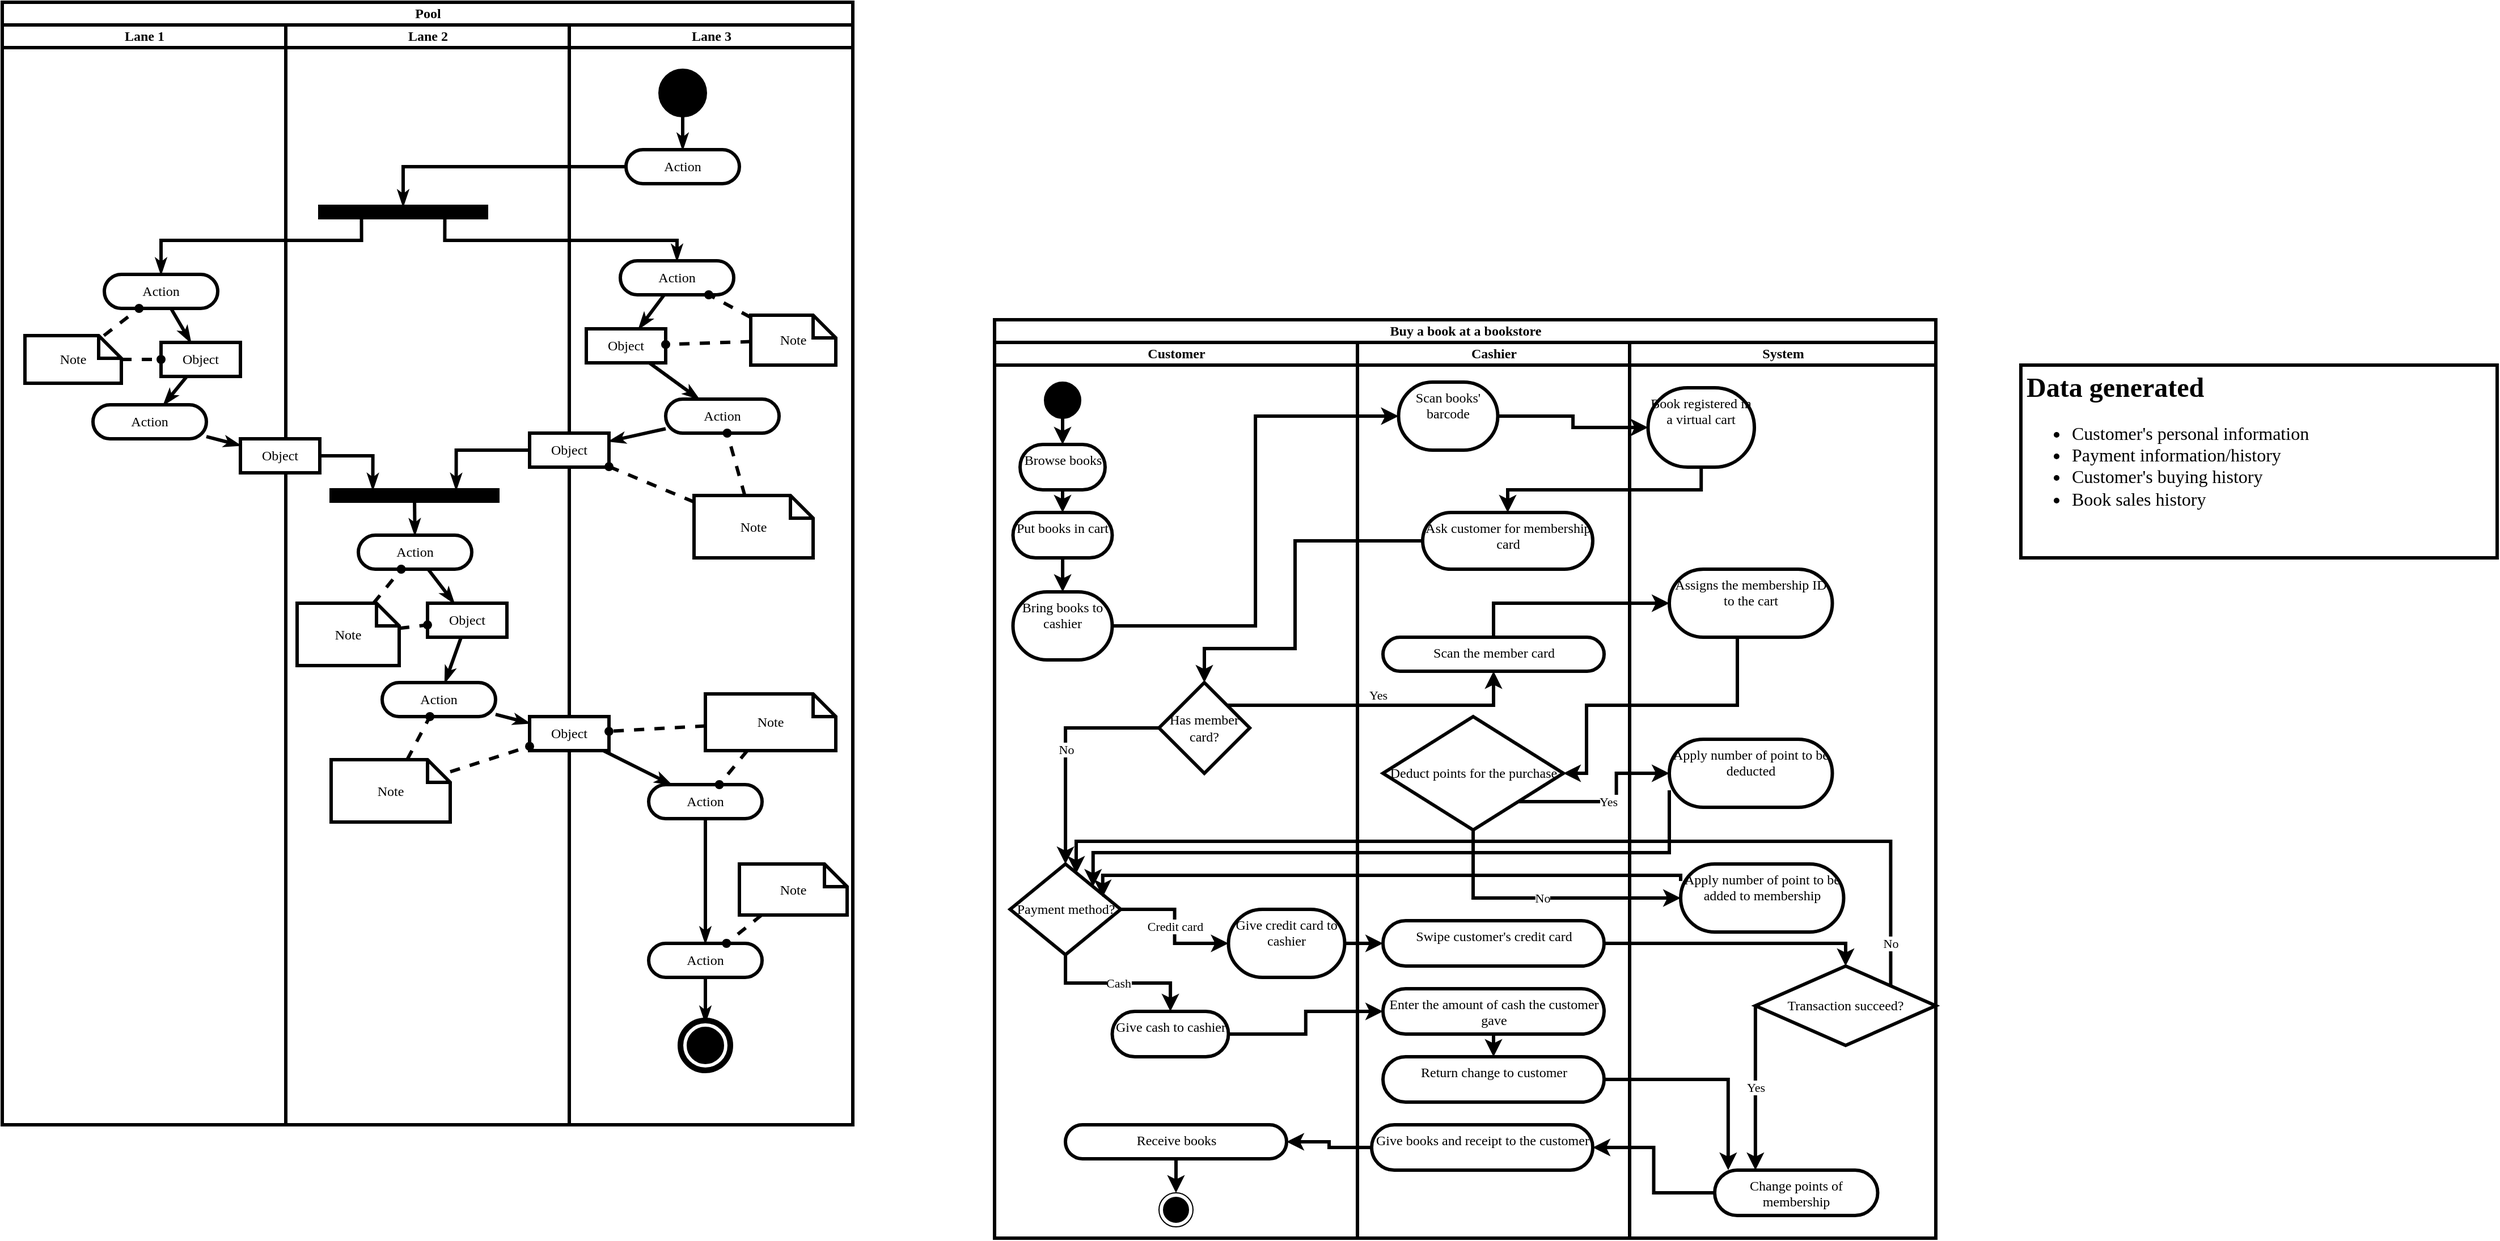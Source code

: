<mxfile version="21.0.8" type="github">
  <diagram name="Page-1" id="0783ab3e-0a74-02c8-0abd-f7b4e66b4bec">
    <mxGraphModel dx="1135" dy="860" grid="1" gridSize="10" guides="1" tooltips="1" connect="1" arrows="1" fold="1" page="1" pageScale="1" pageWidth="850" pageHeight="1100" background="none" math="0" shadow="0">
      <root>
        <mxCell id="0" />
        <mxCell id="1" parent="0" />
        <mxCell id="1c1d494c118603dd-1" value="Pool" style="swimlane;html=1;childLayout=stackLayout;startSize=20;rounded=0;shadow=0;comic=0;labelBackgroundColor=none;strokeWidth=3;fontFamily=Lexend Exa;fontSize=12;align=center;fontSource=https%3A%2F%2Ffonts.googleapis.com%2Fcss%3Ffamily%3DLexend%2BExa;" parent="1" vertex="1">
          <mxGeometry x="40" y="20" width="750" height="990" as="geometry" />
        </mxCell>
        <mxCell id="1c1d494c118603dd-2" value="Lane 1" style="swimlane;html=1;startSize=20;fontFamily=Lexend Exa;fontSource=https%3A%2F%2Ffonts.googleapis.com%2Fcss%3Ffamily%3DLexend%2BExa;strokeWidth=3;" parent="1c1d494c118603dd-1" vertex="1">
          <mxGeometry y="20" width="250" height="970" as="geometry" />
        </mxCell>
        <mxCell id="1c1d494c118603dd-34" style="edgeStyle=none;rounded=0;html=1;labelBackgroundColor=none;startArrow=none;startFill=0;startSize=5;endArrow=classicThin;endFill=1;endSize=5;jettySize=auto;orthogonalLoop=1;strokeWidth=3;fontFamily=Lexend Exa;fontSize=12;fontSource=https%3A%2F%2Ffonts.googleapis.com%2Fcss%3Ffamily%3DLexend%2BExa;" parent="1c1d494c118603dd-2" source="1c1d494c118603dd-6" target="1c1d494c118603dd-10" edge="1">
          <mxGeometry relative="1" as="geometry" />
        </mxCell>
        <mxCell id="1c1d494c118603dd-6" value="Action" style="rounded=1;whiteSpace=wrap;html=1;shadow=0;comic=0;labelBackgroundColor=none;strokeWidth=3;fontFamily=Lexend Exa;fontSize=12;align=center;arcSize=50;fontSource=https%3A%2F%2Ffonts.googleapis.com%2Fcss%3Ffamily%3DLexend%2BExa;" parent="1c1d494c118603dd-2" vertex="1">
          <mxGeometry x="90" y="220" width="100" height="30" as="geometry" />
        </mxCell>
        <mxCell id="1c1d494c118603dd-7" value="Action" style="rounded=1;whiteSpace=wrap;html=1;shadow=0;comic=0;labelBackgroundColor=none;strokeWidth=3;fontFamily=Lexend Exa;fontSize=12;align=center;arcSize=50;fontSource=https%3A%2F%2Ffonts.googleapis.com%2Fcss%3Ffamily%3DLexend%2BExa;" parent="1c1d494c118603dd-2" vertex="1">
          <mxGeometry x="80" y="335" width="100" height="30" as="geometry" />
        </mxCell>
        <mxCell id="1c1d494c118603dd-35" style="edgeStyle=none;rounded=0;html=1;labelBackgroundColor=none;startArrow=none;startFill=0;startSize=5;endArrow=classicThin;endFill=1;endSize=5;jettySize=auto;orthogonalLoop=1;strokeWidth=3;fontFamily=Lexend Exa;fontSize=12;fontSource=https%3A%2F%2Ffonts.googleapis.com%2Fcss%3Ffamily%3DLexend%2BExa;" parent="1c1d494c118603dd-2" source="1c1d494c118603dd-10" target="1c1d494c118603dd-7" edge="1">
          <mxGeometry relative="1" as="geometry" />
        </mxCell>
        <mxCell id="1c1d494c118603dd-10" value="Object" style="rounded=0;whiteSpace=wrap;html=1;shadow=0;comic=0;labelBackgroundColor=none;strokeWidth=3;fontFamily=Lexend Exa;fontSize=12;align=center;arcSize=50;fontSource=https%3A%2F%2Ffonts.googleapis.com%2Fcss%3Ffamily%3DLexend%2BExa;" parent="1c1d494c118603dd-2" vertex="1">
          <mxGeometry x="140" y="280" width="70" height="30" as="geometry" />
        </mxCell>
        <mxCell id="1c1d494c118603dd-46" style="edgeStyle=none;rounded=0;html=1;labelBackgroundColor=none;startArrow=none;startFill=0;startSize=5;endArrow=oval;endFill=0;endSize=5;jettySize=auto;orthogonalLoop=1;strokeWidth=3;fontFamily=Lexend Exa;fontSize=12;dashed=1;fontSource=https%3A%2F%2Ffonts.googleapis.com%2Fcss%3Ffamily%3DLexend%2BExa;" parent="1c1d494c118603dd-2" source="1c1d494c118603dd-21" target="1c1d494c118603dd-6" edge="1">
          <mxGeometry relative="1" as="geometry" />
        </mxCell>
        <mxCell id="1c1d494c118603dd-47" style="edgeStyle=none;rounded=0;html=1;dashed=1;labelBackgroundColor=none;startArrow=none;startFill=0;startSize=5;endArrow=oval;endFill=0;endSize=5;jettySize=auto;orthogonalLoop=1;strokeWidth=3;fontFamily=Lexend Exa;fontSize=12;fontSource=https%3A%2F%2Ffonts.googleapis.com%2Fcss%3Ffamily%3DLexend%2BExa;" parent="1c1d494c118603dd-2" source="1c1d494c118603dd-21" target="1c1d494c118603dd-10" edge="1">
          <mxGeometry relative="1" as="geometry" />
        </mxCell>
        <mxCell id="1c1d494c118603dd-21" value="Note" style="shape=note;whiteSpace=wrap;html=1;rounded=0;shadow=0;comic=0;labelBackgroundColor=none;strokeWidth=3;fontFamily=Lexend Exa;fontSize=12;align=center;size=20;fontSource=https%3A%2F%2Ffonts.googleapis.com%2Fcss%3Ffamily%3DLexend%2BExa;" parent="1c1d494c118603dd-2" vertex="1">
          <mxGeometry x="20" y="274" width="85" height="42" as="geometry" />
        </mxCell>
        <mxCell id="1c1d494c118603dd-3" value="Lane 2" style="swimlane;html=1;startSize=20;fontFamily=Lexend Exa;fontSource=https%3A%2F%2Ffonts.googleapis.com%2Fcss%3Ffamily%3DLexend%2BExa;strokeWidth=3;" parent="1c1d494c118603dd-1" vertex="1">
          <mxGeometry x="250" y="20" width="250" height="970" as="geometry" />
        </mxCell>
        <mxCell id="60571a20871a0731-3" value="" style="whiteSpace=wrap;html=1;rounded=0;shadow=0;comic=0;labelBackgroundColor=none;strokeWidth=3;fillColor=#000000;fontFamily=Lexend Exa;fontSize=12;align=center;rotation=0;fontSource=https%3A%2F%2Ffonts.googleapis.com%2Fcss%3Ffamily%3DLexend%2BExa;" parent="1c1d494c118603dd-3" vertex="1">
          <mxGeometry x="30" y="160" width="147" height="10" as="geometry" />
        </mxCell>
        <mxCell id="1c1d494c118603dd-40" style="edgeStyle=none;rounded=0;html=1;labelBackgroundColor=none;startArrow=none;startFill=0;startSize=5;endArrow=classicThin;endFill=1;endSize=5;jettySize=auto;orthogonalLoop=1;strokeWidth=3;fontFamily=Lexend Exa;fontSize=12;fontSource=https%3A%2F%2Ffonts.googleapis.com%2Fcss%3Ffamily%3DLexend%2BExa;" parent="1c1d494c118603dd-3" source="1c1d494c118603dd-11" target="1c1d494c118603dd-15" edge="1">
          <mxGeometry relative="1" as="geometry" />
        </mxCell>
        <mxCell id="1c1d494c118603dd-11" value="Action" style="rounded=1;whiteSpace=wrap;html=1;shadow=0;comic=0;labelBackgroundColor=none;strokeWidth=3;fontFamily=Lexend Exa;fontSize=12;align=center;arcSize=50;fontSource=https%3A%2F%2Ffonts.googleapis.com%2Fcss%3Ffamily%3DLexend%2BExa;" parent="1c1d494c118603dd-3" vertex="1">
          <mxGeometry x="64" y="450" width="100" height="30" as="geometry" />
        </mxCell>
        <mxCell id="1c1d494c118603dd-39" style="edgeStyle=none;rounded=0;html=1;labelBackgroundColor=none;startArrow=none;startFill=0;startSize=5;endArrow=classicThin;endFill=1;endSize=5;jettySize=auto;orthogonalLoop=1;strokeWidth=3;fontFamily=Lexend Exa;fontSize=12;fontSource=https%3A%2F%2Ffonts.googleapis.com%2Fcss%3Ffamily%3DLexend%2BExa;" parent="1c1d494c118603dd-3" source="1c1d494c118603dd-12" target="1c1d494c118603dd-11" edge="1">
          <mxGeometry relative="1" as="geometry" />
        </mxCell>
        <mxCell id="1c1d494c118603dd-12" value="" style="whiteSpace=wrap;html=1;rounded=0;shadow=0;comic=0;labelBackgroundColor=none;strokeWidth=3;fillColor=#000000;fontFamily=Lexend Exa;fontSize=12;align=center;rotation=0;fontSource=https%3A%2F%2Ffonts.googleapis.com%2Fcss%3Ffamily%3DLexend%2BExa;" parent="1c1d494c118603dd-3" vertex="1">
          <mxGeometry x="40" y="410" width="147" height="10" as="geometry" />
        </mxCell>
        <mxCell id="1c1d494c118603dd-32" style="edgeStyle=orthogonalEdgeStyle;rounded=0;html=1;entryX=0.25;entryY=0;labelBackgroundColor=none;startArrow=none;startFill=0;startSize=5;endArrow=classicThin;endFill=1;endSize=5;jettySize=auto;orthogonalLoop=1;strokeWidth=3;fontFamily=Lexend Exa;fontSize=12;fontSource=https%3A%2F%2Ffonts.googleapis.com%2Fcss%3Ffamily%3DLexend%2BExa;" parent="1c1d494c118603dd-3" source="1c1d494c118603dd-14" target="1c1d494c118603dd-12" edge="1">
          <mxGeometry relative="1" as="geometry" />
        </mxCell>
        <mxCell id="1c1d494c118603dd-14" value="Object" style="rounded=0;whiteSpace=wrap;html=1;shadow=0;comic=0;labelBackgroundColor=none;strokeWidth=3;fontFamily=Lexend Exa;fontSize=12;align=center;arcSize=50;fontSource=https%3A%2F%2Ffonts.googleapis.com%2Fcss%3Ffamily%3DLexend%2BExa;" parent="1c1d494c118603dd-3" vertex="1">
          <mxGeometry x="-40" y="365" width="70" height="30" as="geometry" />
        </mxCell>
        <mxCell id="1c1d494c118603dd-41" style="edgeStyle=none;rounded=0;html=1;labelBackgroundColor=none;startArrow=none;startFill=0;startSize=5;endArrow=classicThin;endFill=1;endSize=5;jettySize=auto;orthogonalLoop=1;strokeWidth=3;fontFamily=Lexend Exa;fontSize=12;fontSource=https%3A%2F%2Ffonts.googleapis.com%2Fcss%3Ffamily%3DLexend%2BExa;" parent="1c1d494c118603dd-3" source="1c1d494c118603dd-15" target="1c1d494c118603dd-16" edge="1">
          <mxGeometry relative="1" as="geometry" />
        </mxCell>
        <mxCell id="1c1d494c118603dd-15" value="Object" style="rounded=0;whiteSpace=wrap;html=1;shadow=0;comic=0;labelBackgroundColor=none;strokeWidth=3;fontFamily=Lexend Exa;fontSize=12;align=center;arcSize=50;fontSource=https%3A%2F%2Ffonts.googleapis.com%2Fcss%3Ffamily%3DLexend%2BExa;" parent="1c1d494c118603dd-3" vertex="1">
          <mxGeometry x="125" y="510" width="70" height="30" as="geometry" />
        </mxCell>
        <mxCell id="1c1d494c118603dd-16" value="Action" style="rounded=1;whiteSpace=wrap;html=1;shadow=0;comic=0;labelBackgroundColor=none;strokeWidth=3;fontFamily=Lexend Exa;fontSize=12;align=center;arcSize=50;fontSource=https%3A%2F%2Ffonts.googleapis.com%2Fcss%3Ffamily%3DLexend%2BExa;" parent="1c1d494c118603dd-3" vertex="1">
          <mxGeometry x="85" y="580" width="100" height="30" as="geometry" />
        </mxCell>
        <mxCell id="1c1d494c118603dd-52" style="edgeStyle=none;rounded=0;html=1;dashed=1;labelBackgroundColor=none;startArrow=none;startFill=0;startSize=5;endArrow=oval;endFill=0;endSize=5;jettySize=auto;orthogonalLoop=1;strokeWidth=3;fontFamily=Lexend Exa;fontSize=12;fontSource=https%3A%2F%2Ffonts.googleapis.com%2Fcss%3Ffamily%3DLexend%2BExa;" parent="1c1d494c118603dd-3" source="1c1d494c118603dd-23" target="1c1d494c118603dd-11" edge="1">
          <mxGeometry relative="1" as="geometry" />
        </mxCell>
        <mxCell id="1c1d494c118603dd-53" style="edgeStyle=none;rounded=0;html=1;dashed=1;labelBackgroundColor=none;startArrow=none;startFill=0;startSize=5;endArrow=oval;endFill=0;endSize=5;jettySize=auto;orthogonalLoop=1;strokeWidth=3;fontFamily=Lexend Exa;fontSize=12;fontSource=https%3A%2F%2Ffonts.googleapis.com%2Fcss%3Ffamily%3DLexend%2BExa;" parent="1c1d494c118603dd-3" source="1c1d494c118603dd-23" target="1c1d494c118603dd-15" edge="1">
          <mxGeometry relative="1" as="geometry" />
        </mxCell>
        <mxCell id="1c1d494c118603dd-23" value="Note" style="shape=note;whiteSpace=wrap;html=1;rounded=0;shadow=0;comic=0;labelBackgroundColor=none;strokeWidth=3;fontFamily=Lexend Exa;fontSize=12;align=center;size=20;fontSource=https%3A%2F%2Ffonts.googleapis.com%2Fcss%3Ffamily%3DLexend%2BExa;" parent="1c1d494c118603dd-3" vertex="1">
          <mxGeometry x="10" y="510" width="90" height="55" as="geometry" />
        </mxCell>
        <mxCell id="1c1d494c118603dd-54" style="edgeStyle=none;rounded=0;html=1;dashed=1;labelBackgroundColor=none;startArrow=none;startFill=0;startSize=5;endArrow=oval;endFill=0;endSize=5;jettySize=auto;orthogonalLoop=1;strokeWidth=3;fontFamily=Lexend Exa;fontSize=12;fontSource=https%3A%2F%2Ffonts.googleapis.com%2Fcss%3Ffamily%3DLexend%2BExa;" parent="1c1d494c118603dd-3" source="1c1d494c118603dd-24" target="1c1d494c118603dd-16" edge="1">
          <mxGeometry relative="1" as="geometry" />
        </mxCell>
        <mxCell id="1c1d494c118603dd-24" value="Note" style="shape=note;whiteSpace=wrap;html=1;rounded=0;shadow=0;comic=0;labelBackgroundColor=none;strokeWidth=3;fontFamily=Lexend Exa;fontSize=12;align=center;size=20;fontSource=https%3A%2F%2Ffonts.googleapis.com%2Fcss%3Ffamily%3DLexend%2BExa;" parent="1c1d494c118603dd-3" vertex="1">
          <mxGeometry x="40" y="648" width="105" height="55" as="geometry" />
        </mxCell>
        <mxCell id="1c1d494c118603dd-4" value="Lane 3" style="swimlane;html=1;startSize=20;fontFamily=Lexend Exa;fontSource=https%3A%2F%2Ffonts.googleapis.com%2Fcss%3Ffamily%3DLexend%2BExa;strokeWidth=3;" parent="1c1d494c118603dd-1" vertex="1">
          <mxGeometry x="500" y="20" width="250" height="970" as="geometry" />
        </mxCell>
        <mxCell id="1c1d494c118603dd-27" style="edgeStyle=orthogonalEdgeStyle;rounded=0;html=1;labelBackgroundColor=none;startArrow=none;startFill=0;startSize=5;endArrow=classicThin;endFill=1;endSize=5;jettySize=auto;orthogonalLoop=1;strokeWidth=3;fontFamily=Lexend Exa;fontSize=12;fontSource=https%3A%2F%2Ffonts.googleapis.com%2Fcss%3Ffamily%3DLexend%2BExa;" parent="1c1d494c118603dd-4" source="60571a20871a0731-4" target="60571a20871a0731-8" edge="1">
          <mxGeometry relative="1" as="geometry" />
        </mxCell>
        <mxCell id="60571a20871a0731-4" value="" style="ellipse;whiteSpace=wrap;html=1;rounded=0;shadow=0;comic=0;labelBackgroundColor=none;strokeWidth=3;fillColor=#000000;fontFamily=Lexend Exa;fontSize=12;align=center;fontSource=https%3A%2F%2Ffonts.googleapis.com%2Fcss%3Ffamily%3DLexend%2BExa;" parent="1c1d494c118603dd-4" vertex="1">
          <mxGeometry x="80" y="40" width="40" height="40" as="geometry" />
        </mxCell>
        <mxCell id="60571a20871a0731-8" value="Action" style="rounded=1;whiteSpace=wrap;html=1;shadow=0;comic=0;labelBackgroundColor=none;strokeWidth=3;fontFamily=Lexend Exa;fontSize=12;align=center;arcSize=50;fontSource=https%3A%2F%2Ffonts.googleapis.com%2Fcss%3Ffamily%3DLexend%2BExa;" parent="1c1d494c118603dd-4" vertex="1">
          <mxGeometry x="50" y="110" width="100" height="30" as="geometry" />
        </mxCell>
        <mxCell id="1c1d494c118603dd-33" style="rounded=0;html=1;labelBackgroundColor=none;startArrow=none;startFill=0;startSize=5;endArrow=classicThin;endFill=1;endSize=5;jettySize=auto;orthogonalLoop=1;strokeWidth=3;fontFamily=Lexend Exa;fontSize=12;fontSource=https%3A%2F%2Ffonts.googleapis.com%2Fcss%3Ffamily%3DLexend%2BExa;" parent="1c1d494c118603dd-4" source="1c1d494c118603dd-5" target="1c1d494c118603dd-9" edge="1">
          <mxGeometry relative="1" as="geometry" />
        </mxCell>
        <mxCell id="1c1d494c118603dd-5" value="Action" style="rounded=1;whiteSpace=wrap;html=1;shadow=0;comic=0;labelBackgroundColor=none;strokeWidth=3;fontFamily=Lexend Exa;fontSize=12;align=center;arcSize=50;fontSource=https%3A%2F%2Ffonts.googleapis.com%2Fcss%3Ffamily%3DLexend%2BExa;" parent="1c1d494c118603dd-4" vertex="1">
          <mxGeometry x="45" y="208" width="100" height="30" as="geometry" />
        </mxCell>
        <mxCell id="1c1d494c118603dd-38" style="edgeStyle=none;rounded=0;html=1;labelBackgroundColor=none;startArrow=none;startFill=0;startSize=5;endArrow=classicThin;endFill=1;endSize=5;jettySize=auto;orthogonalLoop=1;strokeWidth=3;fontFamily=Lexend Exa;fontSize=12;fontSource=https%3A%2F%2Ffonts.googleapis.com%2Fcss%3Ffamily%3DLexend%2BExa;" parent="1c1d494c118603dd-4" source="1c1d494c118603dd-8" target="1c1d494c118603dd-13" edge="1">
          <mxGeometry relative="1" as="geometry" />
        </mxCell>
        <mxCell id="1c1d494c118603dd-8" value="Action" style="rounded=1;whiteSpace=wrap;html=1;shadow=0;comic=0;labelBackgroundColor=none;strokeWidth=3;fontFamily=Lexend Exa;fontSize=12;align=center;arcSize=50;fontSource=https%3A%2F%2Ffonts.googleapis.com%2Fcss%3Ffamily%3DLexend%2BExa;" parent="1c1d494c118603dd-4" vertex="1">
          <mxGeometry x="85" y="330" width="100" height="30" as="geometry" />
        </mxCell>
        <mxCell id="1c1d494c118603dd-37" style="edgeStyle=none;rounded=0;html=1;labelBackgroundColor=none;startArrow=none;startFill=0;startSize=5;endArrow=classicThin;endFill=1;endSize=5;jettySize=auto;orthogonalLoop=1;strokeWidth=3;fontFamily=Lexend Exa;fontSize=12;fontSource=https%3A%2F%2Ffonts.googleapis.com%2Fcss%3Ffamily%3DLexend%2BExa;" parent="1c1d494c118603dd-4" source="1c1d494c118603dd-9" target="1c1d494c118603dd-8" edge="1">
          <mxGeometry relative="1" as="geometry" />
        </mxCell>
        <mxCell id="1c1d494c118603dd-9" value="Object" style="rounded=0;whiteSpace=wrap;html=1;shadow=0;comic=0;labelBackgroundColor=none;strokeWidth=3;fontFamily=Lexend Exa;fontSize=12;align=center;arcSize=50;fontSource=https%3A%2F%2Ffonts.googleapis.com%2Fcss%3Ffamily%3DLexend%2BExa;" parent="1c1d494c118603dd-4" vertex="1">
          <mxGeometry x="15" y="268" width="70" height="30" as="geometry" />
        </mxCell>
        <mxCell id="1c1d494c118603dd-13" value="Object" style="rounded=0;whiteSpace=wrap;html=1;shadow=0;comic=0;labelBackgroundColor=none;strokeWidth=3;fontFamily=Lexend Exa;fontSize=12;align=center;arcSize=50;fontSource=https%3A%2F%2Ffonts.googleapis.com%2Fcss%3Ffamily%3DLexend%2BExa;" parent="1c1d494c118603dd-4" vertex="1">
          <mxGeometry x="-35" y="360" width="70" height="30" as="geometry" />
        </mxCell>
        <mxCell id="1c1d494c118603dd-43" style="edgeStyle=none;rounded=0;html=1;labelBackgroundColor=none;startArrow=none;startFill=0;startSize=5;endArrow=classicThin;endFill=1;endSize=5;jettySize=auto;orthogonalLoop=1;strokeWidth=3;fontFamily=Lexend Exa;fontSize=12;fontSource=https%3A%2F%2Ffonts.googleapis.com%2Fcss%3Ffamily%3DLexend%2BExa;" parent="1c1d494c118603dd-4" source="1c1d494c118603dd-17" target="1c1d494c118603dd-18" edge="1">
          <mxGeometry relative="1" as="geometry" />
        </mxCell>
        <mxCell id="1c1d494c118603dd-17" value="Object" style="rounded=0;whiteSpace=wrap;html=1;shadow=0;comic=0;labelBackgroundColor=none;strokeWidth=3;fontFamily=Lexend Exa;fontSize=12;align=center;arcSize=50;fontSource=https%3A%2F%2Ffonts.googleapis.com%2Fcss%3Ffamily%3DLexend%2BExa;" parent="1c1d494c118603dd-4" vertex="1">
          <mxGeometry x="-35" y="610" width="70" height="30" as="geometry" />
        </mxCell>
        <mxCell id="1c1d494c118603dd-44" style="edgeStyle=none;rounded=0;html=1;labelBackgroundColor=none;startArrow=none;startFill=0;startSize=5;endArrow=classicThin;endFill=1;endSize=5;jettySize=auto;orthogonalLoop=1;strokeWidth=3;fontFamily=Lexend Exa;fontSize=12;fontSource=https%3A%2F%2Ffonts.googleapis.com%2Fcss%3Ffamily%3DLexend%2BExa;" parent="1c1d494c118603dd-4" source="1c1d494c118603dd-18" target="1c1d494c118603dd-19" edge="1">
          <mxGeometry relative="1" as="geometry" />
        </mxCell>
        <mxCell id="1c1d494c118603dd-18" value="Action" style="rounded=1;whiteSpace=wrap;html=1;shadow=0;comic=0;labelBackgroundColor=none;strokeWidth=3;fontFamily=Lexend Exa;fontSize=12;align=center;arcSize=50;fontSource=https%3A%2F%2Ffonts.googleapis.com%2Fcss%3Ffamily%3DLexend%2BExa;" parent="1c1d494c118603dd-4" vertex="1">
          <mxGeometry x="70" y="670" width="100" height="30" as="geometry" />
        </mxCell>
        <mxCell id="1c1d494c118603dd-45" style="edgeStyle=none;rounded=0;html=1;labelBackgroundColor=none;startArrow=none;startFill=0;startSize=5;endArrow=classicThin;endFill=1;endSize=5;jettySize=auto;orthogonalLoop=1;strokeWidth=3;fontFamily=Lexend Exa;fontSize=12;fontSource=https%3A%2F%2Ffonts.googleapis.com%2Fcss%3Ffamily%3DLexend%2BExa;" parent="1c1d494c118603dd-4" source="1c1d494c118603dd-19" target="60571a20871a0731-5" edge="1">
          <mxGeometry relative="1" as="geometry" />
        </mxCell>
        <mxCell id="1c1d494c118603dd-19" value="Action" style="rounded=1;whiteSpace=wrap;html=1;shadow=0;comic=0;labelBackgroundColor=none;strokeWidth=3;fontFamily=Lexend Exa;fontSize=12;align=center;arcSize=50;fontSource=https%3A%2F%2Ffonts.googleapis.com%2Fcss%3Ffamily%3DLexend%2BExa;" parent="1c1d494c118603dd-4" vertex="1">
          <mxGeometry x="70" y="810" width="100" height="30" as="geometry" />
        </mxCell>
        <mxCell id="60571a20871a0731-5" value="" style="shape=mxgraph.bpmn.shape;html=1;verticalLabelPosition=bottom;labelBackgroundColor=#ffffff;verticalAlign=top;perimeter=ellipsePerimeter;outline=end;symbol=terminate;rounded=0;shadow=0;comic=0;strokeWidth=3;fontFamily=Lexend Exa;fontSize=12;align=center;fontSource=https%3A%2F%2Ffonts.googleapis.com%2Fcss%3Ffamily%3DLexend%2BExa;" parent="1c1d494c118603dd-4" vertex="1">
          <mxGeometry x="100" y="880" width="40" height="40" as="geometry" />
        </mxCell>
        <mxCell id="1c1d494c118603dd-48" style="edgeStyle=none;rounded=0;html=1;dashed=1;labelBackgroundColor=none;startArrow=none;startFill=0;startSize=5;endArrow=oval;endFill=0;endSize=5;jettySize=auto;orthogonalLoop=1;strokeWidth=3;fontFamily=Lexend Exa;fontSize=12;fontSource=https%3A%2F%2Ffonts.googleapis.com%2Fcss%3Ffamily%3DLexend%2BExa;" parent="1c1d494c118603dd-4" source="1c1d494c118603dd-20" target="1c1d494c118603dd-5" edge="1">
          <mxGeometry relative="1" as="geometry" />
        </mxCell>
        <mxCell id="1c1d494c118603dd-49" style="edgeStyle=none;rounded=0;html=1;dashed=1;labelBackgroundColor=none;startArrow=none;startFill=0;startSize=5;endArrow=oval;endFill=0;endSize=5;jettySize=auto;orthogonalLoop=1;strokeWidth=3;fontFamily=Lexend Exa;fontSize=12;fontSource=https%3A%2F%2Ffonts.googleapis.com%2Fcss%3Ffamily%3DLexend%2BExa;" parent="1c1d494c118603dd-4" source="1c1d494c118603dd-20" target="1c1d494c118603dd-9" edge="1">
          <mxGeometry relative="1" as="geometry" />
        </mxCell>
        <mxCell id="1c1d494c118603dd-20" value="Note" style="shape=note;whiteSpace=wrap;html=1;rounded=0;shadow=0;comic=0;labelBackgroundColor=none;strokeWidth=3;fontFamily=Lexend Exa;fontSize=12;align=center;size=20;fontSource=https%3A%2F%2Ffonts.googleapis.com%2Fcss%3Ffamily%3DLexend%2BExa;" parent="1c1d494c118603dd-4" vertex="1">
          <mxGeometry x="160" y="256" width="75" height="44" as="geometry" />
        </mxCell>
        <mxCell id="1c1d494c118603dd-50" style="edgeStyle=none;rounded=0;html=1;dashed=1;labelBackgroundColor=none;startArrow=none;startFill=0;startSize=5;endArrow=oval;endFill=0;endSize=5;jettySize=auto;orthogonalLoop=1;strokeWidth=3;fontFamily=Lexend Exa;fontSize=12;fontSource=https%3A%2F%2Ffonts.googleapis.com%2Fcss%3Ffamily%3DLexend%2BExa;" parent="1c1d494c118603dd-4" source="1c1d494c118603dd-22" target="1c1d494c118603dd-8" edge="1">
          <mxGeometry relative="1" as="geometry" />
        </mxCell>
        <mxCell id="1c1d494c118603dd-51" style="edgeStyle=none;rounded=0;html=1;dashed=1;labelBackgroundColor=none;startArrow=none;startFill=0;startSize=5;endArrow=oval;endFill=0;endSize=5;jettySize=auto;orthogonalLoop=1;strokeWidth=3;fontFamily=Lexend Exa;fontSize=12;fontSource=https%3A%2F%2Ffonts.googleapis.com%2Fcss%3Ffamily%3DLexend%2BExa;" parent="1c1d494c118603dd-4" source="1c1d494c118603dd-22" target="1c1d494c118603dd-13" edge="1">
          <mxGeometry relative="1" as="geometry" />
        </mxCell>
        <mxCell id="1c1d494c118603dd-22" value="Note" style="shape=note;whiteSpace=wrap;html=1;rounded=0;shadow=0;comic=0;labelBackgroundColor=none;strokeWidth=3;fontFamily=Lexend Exa;fontSize=12;align=center;size=20;fontSource=https%3A%2F%2Ffonts.googleapis.com%2Fcss%3Ffamily%3DLexend%2BExa;" parent="1c1d494c118603dd-4" vertex="1">
          <mxGeometry x="110" y="415" width="105" height="55" as="geometry" />
        </mxCell>
        <mxCell id="1c1d494c118603dd-56" style="edgeStyle=none;rounded=0;html=1;dashed=1;labelBackgroundColor=none;startArrow=none;startFill=0;startSize=5;endArrow=oval;endFill=0;endSize=5;jettySize=auto;orthogonalLoop=1;strokeWidth=3;fontFamily=Lexend Exa;fontSize=12;fontSource=https%3A%2F%2Ffonts.googleapis.com%2Fcss%3Ffamily%3DLexend%2BExa;" parent="1c1d494c118603dd-4" source="1c1d494c118603dd-25" target="1c1d494c118603dd-18" edge="1">
          <mxGeometry relative="1" as="geometry" />
        </mxCell>
        <mxCell id="1c1d494c118603dd-57" style="edgeStyle=none;rounded=0;html=1;dashed=1;labelBackgroundColor=none;startArrow=none;startFill=0;startSize=5;endArrow=oval;endFill=0;endSize=5;jettySize=auto;orthogonalLoop=1;strokeWidth=3;fontFamily=Lexend Exa;fontSize=12;fontSource=https%3A%2F%2Ffonts.googleapis.com%2Fcss%3Ffamily%3DLexend%2BExa;" parent="1c1d494c118603dd-4" source="1c1d494c118603dd-25" target="1c1d494c118603dd-17" edge="1">
          <mxGeometry relative="1" as="geometry" />
        </mxCell>
        <mxCell id="1c1d494c118603dd-25" value="Note" style="shape=note;whiteSpace=wrap;html=1;rounded=0;shadow=0;comic=0;labelBackgroundColor=none;strokeWidth=3;fontFamily=Lexend Exa;fontSize=12;align=center;size=20;fontSource=https%3A%2F%2Ffonts.googleapis.com%2Fcss%3Ffamily%3DLexend%2BExa;" parent="1c1d494c118603dd-4" vertex="1">
          <mxGeometry x="120" y="590" width="115" height="50" as="geometry" />
        </mxCell>
        <mxCell id="1c1d494c118603dd-58" style="edgeStyle=none;rounded=0;html=1;dashed=1;labelBackgroundColor=none;startArrow=none;startFill=0;startSize=5;endArrow=oval;endFill=0;endSize=5;jettySize=auto;orthogonalLoop=1;strokeWidth=3;fontFamily=Lexend Exa;fontSize=12;fontSource=https%3A%2F%2Ffonts.googleapis.com%2Fcss%3Ffamily%3DLexend%2BExa;" parent="1c1d494c118603dd-4" source="1c1d494c118603dd-26" target="1c1d494c118603dd-19" edge="1">
          <mxGeometry relative="1" as="geometry" />
        </mxCell>
        <mxCell id="1c1d494c118603dd-26" value="Note" style="shape=note;whiteSpace=wrap;html=1;rounded=0;shadow=0;comic=0;labelBackgroundColor=none;strokeWidth=3;fontFamily=Lexend Exa;fontSize=12;align=center;size=20;fontSource=https%3A%2F%2Ffonts.googleapis.com%2Fcss%3Ffamily%3DLexend%2BExa;" parent="1c1d494c118603dd-4" vertex="1">
          <mxGeometry x="150" y="740" width="95" height="45" as="geometry" />
        </mxCell>
        <mxCell id="1c1d494c118603dd-28" style="edgeStyle=orthogonalEdgeStyle;rounded=0;html=1;entryX=0.5;entryY=0;labelBackgroundColor=none;startArrow=none;startFill=0;startSize=5;endArrow=classicThin;endFill=1;endSize=5;jettySize=auto;orthogonalLoop=1;strokeWidth=3;fontFamily=Lexend Exa;fontSize=12;fontSource=https%3A%2F%2Ffonts.googleapis.com%2Fcss%3Ffamily%3DLexend%2BExa;" parent="1c1d494c118603dd-1" source="60571a20871a0731-8" target="60571a20871a0731-3" edge="1">
          <mxGeometry relative="1" as="geometry">
            <Array as="points">
              <mxPoint x="354" y="145" />
            </Array>
          </mxGeometry>
        </mxCell>
        <mxCell id="1c1d494c118603dd-29" style="edgeStyle=orthogonalEdgeStyle;rounded=0;html=1;exitX=0.75;exitY=1;labelBackgroundColor=none;startArrow=none;startFill=0;startSize=5;endArrow=classicThin;endFill=1;endSize=5;jettySize=auto;orthogonalLoop=1;strokeWidth=3;fontFamily=Lexend Exa;fontSize=12;fontSource=https%3A%2F%2Ffonts.googleapis.com%2Fcss%3Ffamily%3DLexend%2BExa;" parent="1c1d494c118603dd-1" source="60571a20871a0731-3" target="1c1d494c118603dd-5" edge="1">
          <mxGeometry relative="1" as="geometry">
            <Array as="points">
              <mxPoint x="390" y="210" />
              <mxPoint x="595" y="210" />
            </Array>
          </mxGeometry>
        </mxCell>
        <mxCell id="1c1d494c118603dd-30" style="edgeStyle=orthogonalEdgeStyle;rounded=0;html=1;exitX=0.25;exitY=1;entryX=0.5;entryY=0;labelBackgroundColor=none;startArrow=none;startFill=0;startSize=5;endArrow=classicThin;endFill=1;endSize=5;jettySize=auto;orthogonalLoop=1;strokeWidth=3;fontFamily=Lexend Exa;fontSize=12;fontSource=https%3A%2F%2Ffonts.googleapis.com%2Fcss%3Ffamily%3DLexend%2BExa;" parent="1c1d494c118603dd-1" source="60571a20871a0731-3" target="1c1d494c118603dd-6" edge="1">
          <mxGeometry relative="1" as="geometry">
            <Array as="points">
              <mxPoint x="317" y="210" />
              <mxPoint x="140" y="210" />
            </Array>
          </mxGeometry>
        </mxCell>
        <mxCell id="1c1d494c118603dd-31" style="edgeStyle=orthogonalEdgeStyle;rounded=0;html=1;entryX=0.75;entryY=0;labelBackgroundColor=none;startArrow=none;startFill=0;startSize=5;endArrow=classicThin;endFill=1;endSize=5;jettySize=auto;orthogonalLoop=1;strokeWidth=3;fontFamily=Lexend Exa;fontSize=12;fontSource=https%3A%2F%2Ffonts.googleapis.com%2Fcss%3Ffamily%3DLexend%2BExa;" parent="1c1d494c118603dd-1" source="1c1d494c118603dd-13" target="1c1d494c118603dd-12" edge="1">
          <mxGeometry relative="1" as="geometry" />
        </mxCell>
        <mxCell id="1c1d494c118603dd-36" style="edgeStyle=none;rounded=0;html=1;labelBackgroundColor=none;startArrow=none;startFill=0;startSize=5;endArrow=classicThin;endFill=1;endSize=5;jettySize=auto;orthogonalLoop=1;strokeWidth=3;fontFamily=Lexend Exa;fontSize=12;fontSource=https%3A%2F%2Ffonts.googleapis.com%2Fcss%3Ffamily%3DLexend%2BExa;" parent="1c1d494c118603dd-1" source="1c1d494c118603dd-7" target="1c1d494c118603dd-14" edge="1">
          <mxGeometry relative="1" as="geometry" />
        </mxCell>
        <mxCell id="1c1d494c118603dd-42" style="edgeStyle=none;rounded=0;html=1;labelBackgroundColor=none;startArrow=none;startFill=0;startSize=5;endArrow=classicThin;endFill=1;endSize=5;jettySize=auto;orthogonalLoop=1;strokeWidth=3;fontFamily=Lexend Exa;fontSize=12;fontSource=https%3A%2F%2Ffonts.googleapis.com%2Fcss%3Ffamily%3DLexend%2BExa;" parent="1c1d494c118603dd-1" source="1c1d494c118603dd-16" target="1c1d494c118603dd-17" edge="1">
          <mxGeometry relative="1" as="geometry" />
        </mxCell>
        <mxCell id="1c1d494c118603dd-55" style="edgeStyle=none;rounded=0;html=1;dashed=1;labelBackgroundColor=none;startArrow=none;startFill=0;startSize=5;endArrow=oval;endFill=0;endSize=5;jettySize=auto;orthogonalLoop=1;strokeWidth=3;fontFamily=Lexend Exa;fontSize=12;fontSource=https%3A%2F%2Ffonts.googleapis.com%2Fcss%3Ffamily%3DLexend%2BExa;" parent="1c1d494c118603dd-1" source="1c1d494c118603dd-24" target="1c1d494c118603dd-17" edge="1">
          <mxGeometry relative="1" as="geometry" />
        </mxCell>
        <mxCell id="_GJ2NRxJg_3hJ979hq8P-35" value="Buy a book at a bookstore" style="swimlane;childLayout=stackLayout;resizeParent=1;resizeParentMax=0;startSize=20;html=1;fontFamily=Lexend Exa;fontSource=https%3A%2F%2Ffonts.googleapis.com%2Fcss%3Ffamily%3DLexend%2BExa;strokeWidth=3;" parent="1" vertex="1">
          <mxGeometry x="915.0" y="300" width="830" height="810" as="geometry" />
        </mxCell>
        <mxCell id="_GJ2NRxJg_3hJ979hq8P-36" value="Customer" style="swimlane;startSize=20;html=1;fontFamily=Lexend Exa;fontSource=https%3A%2F%2Ffonts.googleapis.com%2Fcss%3Ffamily%3DLexend%2BExa;strokeWidth=3;" parent="_GJ2NRxJg_3hJ979hq8P-35" vertex="1">
          <mxGeometry y="20" width="320" height="790" as="geometry" />
        </mxCell>
        <mxCell id="_GJ2NRxJg_3hJ979hq8P-41" value="" style="edgeStyle=orthogonalEdgeStyle;rounded=0;orthogonalLoop=1;jettySize=auto;html=1;strokeWidth=3;" parent="_GJ2NRxJg_3hJ979hq8P-36" source="_GJ2NRxJg_3hJ979hq8P-39" target="_GJ2NRxJg_3hJ979hq8P-40" edge="1">
          <mxGeometry relative="1" as="geometry" />
        </mxCell>
        <mxCell id="_GJ2NRxJg_3hJ979hq8P-39" value="" style="ellipse;fillColor=strokeColor;html=1;fontFamily=Lexend Exa;fontSource=https%3A%2F%2Ffonts.googleapis.com%2Fcss%3Ffamily%3DLexend%2BExa;strokeWidth=3;" parent="_GJ2NRxJg_3hJ979hq8P-36" vertex="1">
          <mxGeometry x="45.0" y="36" width="30" height="30" as="geometry" />
        </mxCell>
        <mxCell id="_GJ2NRxJg_3hJ979hq8P-44" value="" style="edgeStyle=orthogonalEdgeStyle;rounded=0;orthogonalLoop=1;jettySize=auto;html=1;strokeWidth=3;" parent="_GJ2NRxJg_3hJ979hq8P-36" source="_GJ2NRxJg_3hJ979hq8P-40" target="_GJ2NRxJg_3hJ979hq8P-43" edge="1">
          <mxGeometry relative="1" as="geometry" />
        </mxCell>
        <mxCell id="_GJ2NRxJg_3hJ979hq8P-40" value="Browse books" style="html=1;align=center;verticalAlign=top;rounded=1;absoluteArcSize=1;arcSize=134;dashed=0;whiteSpace=wrap;fontFamily=Lexend Exa;fontSource=https%3A%2F%2Ffonts.googleapis.com%2Fcss%3Ffamily%3DLexend%2BExa;strokeWidth=3;" parent="_GJ2NRxJg_3hJ979hq8P-36" vertex="1">
          <mxGeometry x="22.5" y="90" width="75" height="40" as="geometry" />
        </mxCell>
        <mxCell id="_GJ2NRxJg_3hJ979hq8P-46" value="" style="edgeStyle=orthogonalEdgeStyle;rounded=0;orthogonalLoop=1;jettySize=auto;html=1;strokeWidth=3;" parent="_GJ2NRxJg_3hJ979hq8P-36" source="_GJ2NRxJg_3hJ979hq8P-43" target="_GJ2NRxJg_3hJ979hq8P-45" edge="1">
          <mxGeometry relative="1" as="geometry" />
        </mxCell>
        <mxCell id="_GJ2NRxJg_3hJ979hq8P-43" value="Put books in cart" style="html=1;align=center;verticalAlign=top;rounded=1;absoluteArcSize=1;arcSize=134;dashed=0;whiteSpace=wrap;fontFamily=Lexend Exa;fontSource=https%3A%2F%2Ffonts.googleapis.com%2Fcss%3Ffamily%3DLexend%2BExa;strokeWidth=3;" parent="_GJ2NRxJg_3hJ979hq8P-36" vertex="1">
          <mxGeometry x="16.25" y="150" width="87.5" height="40" as="geometry" />
        </mxCell>
        <mxCell id="_GJ2NRxJg_3hJ979hq8P-45" value="Bring books to cashier" style="html=1;align=center;verticalAlign=top;rounded=1;absoluteArcSize=1;arcSize=134;dashed=0;whiteSpace=wrap;fontFamily=Lexend Exa;fontSource=https%3A%2F%2Ffonts.googleapis.com%2Fcss%3Ffamily%3DLexend%2BExa;strokeWidth=3;" parent="_GJ2NRxJg_3hJ979hq8P-36" vertex="1">
          <mxGeometry x="16.25" y="220" width="87.5" height="60" as="geometry" />
        </mxCell>
        <mxCell id="_GJ2NRxJg_3hJ979hq8P-63" value="No" style="edgeStyle=orthogonalEdgeStyle;rounded=0;orthogonalLoop=1;jettySize=auto;html=1;strokeWidth=3;fontFamily=Lexend Exa;fontSource=https%3A%2F%2Ffonts.googleapis.com%2Fcss%3Ffamily%3DLexend%2BExa;" parent="_GJ2NRxJg_3hJ979hq8P-36" source="_GJ2NRxJg_3hJ979hq8P-52" target="_GJ2NRxJg_3hJ979hq8P-61" edge="1">
          <mxGeometry relative="1" as="geometry" />
        </mxCell>
        <mxCell id="_GJ2NRxJg_3hJ979hq8P-52" value="Has member card?" style="rhombus;whiteSpace=wrap;html=1;strokeWidth=3;fontFamily=Lexend Exa;fontSource=https%3A%2F%2Ffonts.googleapis.com%2Fcss%3Ffamily%3DLexend%2BExa;" parent="_GJ2NRxJg_3hJ979hq8P-36" vertex="1">
          <mxGeometry x="145.0" y="300" width="80" height="80" as="geometry" />
        </mxCell>
        <mxCell id="_GJ2NRxJg_3hJ979hq8P-65" value="&lt;font data-font-src=&quot;https://fonts.googleapis.com/css?family=Lexend+Exa&quot; face=&quot;Lexend Exa&quot;&gt;Credit card&lt;/font&gt;" style="edgeStyle=orthogonalEdgeStyle;rounded=0;orthogonalLoop=1;jettySize=auto;html=1;strokeWidth=3;" parent="_GJ2NRxJg_3hJ979hq8P-36" source="_GJ2NRxJg_3hJ979hq8P-61" target="_GJ2NRxJg_3hJ979hq8P-64" edge="1">
          <mxGeometry relative="1" as="geometry" />
        </mxCell>
        <mxCell id="_GJ2NRxJg_3hJ979hq8P-67" value="Cash" style="edgeStyle=orthogonalEdgeStyle;rounded=0;orthogonalLoop=1;jettySize=auto;html=1;fontFamily=Lexend Exa;fontSource=https%3A%2F%2Ffonts.googleapis.com%2Fcss%3Ffamily%3DLexend%2BExa;strokeWidth=3;" parent="_GJ2NRxJg_3hJ979hq8P-36" source="_GJ2NRxJg_3hJ979hq8P-61" target="_GJ2NRxJg_3hJ979hq8P-66" edge="1">
          <mxGeometry relative="1" as="geometry" />
        </mxCell>
        <mxCell id="_GJ2NRxJg_3hJ979hq8P-61" value="Payment method?" style="rhombus;whiteSpace=wrap;html=1;strokeWidth=3;fontFamily=Lexend Exa;fontSource=https%3A%2F%2Ffonts.googleapis.com%2Fcss%3Ffamily%3DLexend%2BExa;" parent="_GJ2NRxJg_3hJ979hq8P-36" vertex="1">
          <mxGeometry x="13.75" y="460" width="97.5" height="80" as="geometry" />
        </mxCell>
        <mxCell id="_GJ2NRxJg_3hJ979hq8P-64" value="Give credit card to cashier" style="html=1;align=center;verticalAlign=top;rounded=1;absoluteArcSize=1;arcSize=134;dashed=0;whiteSpace=wrap;fontFamily=Lexend Exa;fontSource=https%3A%2F%2Ffonts.googleapis.com%2Fcss%3Ffamily%3DLexend%2BExa;strokeWidth=3;" parent="_GJ2NRxJg_3hJ979hq8P-36" vertex="1">
          <mxGeometry x="206.25" y="500" width="102.5" height="60" as="geometry" />
        </mxCell>
        <mxCell id="_GJ2NRxJg_3hJ979hq8P-66" value="Give cash to cashier" style="html=1;align=center;verticalAlign=top;rounded=1;absoluteArcSize=1;arcSize=134;dashed=0;whiteSpace=wrap;fontFamily=Lexend Exa;fontSource=https%3A%2F%2Ffonts.googleapis.com%2Fcss%3Ffamily%3DLexend%2BExa;strokeWidth=3;" parent="_GJ2NRxJg_3hJ979hq8P-36" vertex="1">
          <mxGeometry x="103.75" y="590" width="102.5" height="40" as="geometry" />
        </mxCell>
        <mxCell id="_GJ2NRxJg_3hJ979hq8P-92" value="" style="edgeStyle=orthogonalEdgeStyle;rounded=0;orthogonalLoop=1;jettySize=auto;html=1;strokeWidth=3;" parent="_GJ2NRxJg_3hJ979hq8P-36" source="_GJ2NRxJg_3hJ979hq8P-89" target="_GJ2NRxJg_3hJ979hq8P-91" edge="1">
          <mxGeometry relative="1" as="geometry" />
        </mxCell>
        <mxCell id="_GJ2NRxJg_3hJ979hq8P-89" value="Receive books" style="html=1;align=center;verticalAlign=top;rounded=1;absoluteArcSize=1;arcSize=79;dashed=0;whiteSpace=wrap;fontFamily=Lexend Exa;fontSource=https%3A%2F%2Ffonts.googleapis.com%2Fcss%3Ffamily%3DLexend%2BExa;strokeWidth=3;" parent="_GJ2NRxJg_3hJ979hq8P-36" vertex="1">
          <mxGeometry x="62.5" y="690" width="195" height="30" as="geometry" />
        </mxCell>
        <mxCell id="_GJ2NRxJg_3hJ979hq8P-91" value="" style="ellipse;html=1;shape=endState;fillColor=strokeColor;" parent="_GJ2NRxJg_3hJ979hq8P-36" vertex="1">
          <mxGeometry x="145.0" y="750" width="30" height="30" as="geometry" />
        </mxCell>
        <mxCell id="_GJ2NRxJg_3hJ979hq8P-37" value="Cashier" style="swimlane;startSize=20;html=1;fontFamily=Lexend Exa;fontSource=https%3A%2F%2Ffonts.googleapis.com%2Fcss%3Ffamily%3DLexend%2BExa;strokeWidth=3;" parent="_GJ2NRxJg_3hJ979hq8P-35" vertex="1">
          <mxGeometry x="320" y="20" width="240" height="790" as="geometry" />
        </mxCell>
        <mxCell id="_GJ2NRxJg_3hJ979hq8P-47" value="Scan books&#39; barcode" style="html=1;align=center;verticalAlign=top;rounded=1;absoluteArcSize=1;arcSize=134;dashed=0;whiteSpace=wrap;fontFamily=Lexend Exa;fontSource=https%3A%2F%2Ffonts.googleapis.com%2Fcss%3Ffamily%3DLexend%2BExa;strokeWidth=3;" parent="_GJ2NRxJg_3hJ979hq8P-37" vertex="1">
          <mxGeometry x="36.25" y="35" width="87.5" height="60" as="geometry" />
        </mxCell>
        <mxCell id="_GJ2NRxJg_3hJ979hq8P-49" value="Ask customer for membership card" style="html=1;align=center;verticalAlign=top;rounded=1;absoluteArcSize=1;arcSize=79;dashed=0;whiteSpace=wrap;fontFamily=Lexend Exa;fontSource=https%3A%2F%2Ffonts.googleapis.com%2Fcss%3Ffamily%3DLexend%2BExa;strokeWidth=3;" parent="_GJ2NRxJg_3hJ979hq8P-37" vertex="1">
          <mxGeometry x="57.5" y="150" width="150" height="50" as="geometry" />
        </mxCell>
        <mxCell id="_GJ2NRxJg_3hJ979hq8P-54" value="Scan the member card" style="html=1;align=center;verticalAlign=top;rounded=1;absoluteArcSize=1;arcSize=79;dashed=0;whiteSpace=wrap;fontFamily=Lexend Exa;fontSource=https%3A%2F%2Ffonts.googleapis.com%2Fcss%3Ffamily%3DLexend%2BExa;strokeWidth=3;" parent="_GJ2NRxJg_3hJ979hq8P-37" vertex="1">
          <mxGeometry x="22.5" y="260" width="195" height="30" as="geometry" />
        </mxCell>
        <mxCell id="_GJ2NRxJg_3hJ979hq8P-68" value="Swipe customer&#39;s credit card" style="html=1;align=center;verticalAlign=top;rounded=1;absoluteArcSize=1;arcSize=79;dashed=0;whiteSpace=wrap;fontFamily=Lexend Exa;fontSource=https%3A%2F%2Ffonts.googleapis.com%2Fcss%3Ffamily%3DLexend%2BExa;strokeWidth=3;" parent="_GJ2NRxJg_3hJ979hq8P-37" vertex="1">
          <mxGeometry x="22.5" y="510" width="195" height="40" as="geometry" />
        </mxCell>
        <mxCell id="_GJ2NRxJg_3hJ979hq8P-70" value="Deduct points for the purchase" style="rhombus;whiteSpace=wrap;html=1;strokeWidth=3;fontFamily=Lexend Exa;fontSource=https%3A%2F%2Ffonts.googleapis.com%2Fcss%3Ffamily%3DLexend%2BExa;" parent="_GJ2NRxJg_3hJ979hq8P-37" vertex="1">
          <mxGeometry x="22.5" y="330" width="159.07" height="100" as="geometry" />
        </mxCell>
        <mxCell id="_GJ2NRxJg_3hJ979hq8P-96" style="edgeStyle=orthogonalEdgeStyle;rounded=0;orthogonalLoop=1;jettySize=auto;html=1;exitX=0.5;exitY=1;exitDx=0;exitDy=0;entryX=0.5;entryY=0;entryDx=0;entryDy=0;fontSize=12;strokeWidth=3;" parent="_GJ2NRxJg_3hJ979hq8P-37" source="_GJ2NRxJg_3hJ979hq8P-78" target="_GJ2NRxJg_3hJ979hq8P-95" edge="1">
          <mxGeometry relative="1" as="geometry" />
        </mxCell>
        <mxCell id="_GJ2NRxJg_3hJ979hq8P-78" value="Enter the amount of cash the customer gave" style="html=1;align=center;verticalAlign=top;rounded=1;absoluteArcSize=1;arcSize=79;dashed=0;whiteSpace=wrap;fontFamily=Lexend Exa;fontSource=https%3A%2F%2Ffonts.googleapis.com%2Fcss%3Ffamily%3DLexend%2BExa;strokeWidth=3;" parent="_GJ2NRxJg_3hJ979hq8P-37" vertex="1">
          <mxGeometry x="22.5" y="570" width="195" height="40" as="geometry" />
        </mxCell>
        <mxCell id="_GJ2NRxJg_3hJ979hq8P-83" value="Give books and receipt to the customer" style="html=1;align=center;verticalAlign=top;rounded=1;absoluteArcSize=1;arcSize=79;dashed=0;whiteSpace=wrap;fontFamily=Lexend Exa;fontSource=https%3A%2F%2Ffonts.googleapis.com%2Fcss%3Ffamily%3DLexend%2BExa;strokeWidth=3;" parent="_GJ2NRxJg_3hJ979hq8P-37" vertex="1">
          <mxGeometry x="12.5" y="690" width="195" height="40" as="geometry" />
        </mxCell>
        <mxCell id="_GJ2NRxJg_3hJ979hq8P-95" value="Return change to customer" style="html=1;align=center;verticalAlign=top;rounded=1;absoluteArcSize=1;arcSize=79;dashed=0;whiteSpace=wrap;fontFamily=Lexend Exa;fontSource=https%3A%2F%2Ffonts.googleapis.com%2Fcss%3Ffamily%3DLexend%2BExa;strokeWidth=3;" parent="_GJ2NRxJg_3hJ979hq8P-37" vertex="1">
          <mxGeometry x="22.5" y="630" width="195" height="40" as="geometry" />
        </mxCell>
        <mxCell id="_GJ2NRxJg_3hJ979hq8P-38" value="System" style="swimlane;startSize=20;html=1;fontFamily=Lexend Exa;fontSource=https%3A%2F%2Ffonts.googleapis.com%2Fcss%3Ffamily%3DLexend%2BExa;strokeWidth=3;" parent="_GJ2NRxJg_3hJ979hq8P-35" vertex="1">
          <mxGeometry x="560" y="20" width="270" height="790" as="geometry" />
        </mxCell>
        <mxCell id="_GJ2NRxJg_3hJ979hq8P-56" value="Book registered in a virtual cart" style="html=1;align=center;verticalAlign=top;rounded=1;absoluteArcSize=1;arcSize=134;dashed=0;whiteSpace=wrap;fontFamily=Lexend Exa;fontSource=https%3A%2F%2Ffonts.googleapis.com%2Fcss%3Ffamily%3DLexend%2BExa;strokeWidth=3;" parent="_GJ2NRxJg_3hJ979hq8P-38" vertex="1">
          <mxGeometry x="16.25" y="40" width="93.75" height="70" as="geometry" />
        </mxCell>
        <mxCell id="_GJ2NRxJg_3hJ979hq8P-58" value="Assigns the membership ID to the cart" style="html=1;align=center;verticalAlign=top;rounded=1;absoluteArcSize=1;arcSize=134;dashed=0;whiteSpace=wrap;fontFamily=Lexend Exa;fontSource=https%3A%2F%2Ffonts.googleapis.com%2Fcss%3Ffamily%3DLexend%2BExa;strokeWidth=3;" parent="_GJ2NRxJg_3hJ979hq8P-38" vertex="1">
          <mxGeometry x="35" y="200" width="143.75" height="60" as="geometry" />
        </mxCell>
        <mxCell id="_GJ2NRxJg_3hJ979hq8P-72" value="Apply number of point to be deducted" style="html=1;align=center;verticalAlign=top;rounded=1;absoluteArcSize=1;arcSize=134;dashed=0;whiteSpace=wrap;fontFamily=Lexend Exa;fontSource=https%3A%2F%2Ffonts.googleapis.com%2Fcss%3Ffamily%3DLexend%2BExa;strokeWidth=3;" parent="_GJ2NRxJg_3hJ979hq8P-38" vertex="1">
          <mxGeometry x="35" y="350" width="143.75" height="60" as="geometry" />
        </mxCell>
        <mxCell id="_GJ2NRxJg_3hJ979hq8P-74" value="Apply number of point to be added to membership" style="html=1;align=center;verticalAlign=top;rounded=1;absoluteArcSize=1;arcSize=134;dashed=0;whiteSpace=wrap;fontFamily=Lexend Exa;fontSource=https%3A%2F%2Ffonts.googleapis.com%2Fcss%3Ffamily%3DLexend%2BExa;strokeWidth=3;" parent="_GJ2NRxJg_3hJ979hq8P-38" vertex="1">
          <mxGeometry x="45" y="460" width="143.75" height="60" as="geometry" />
        </mxCell>
        <mxCell id="_GJ2NRxJg_3hJ979hq8P-87" value="Yes" style="edgeStyle=orthogonalEdgeStyle;rounded=0;orthogonalLoop=1;jettySize=auto;html=1;exitX=0;exitY=0.5;exitDx=0;exitDy=0;entryX=0.25;entryY=0;entryDx=0;entryDy=0;strokeWidth=3;fontFamily=Lexend Exa;fontSource=https%3A%2F%2Ffonts.googleapis.com%2Fcss%3Ffamily%3DLexend%2BExa;" parent="_GJ2NRxJg_3hJ979hq8P-38" source="_GJ2NRxJg_3hJ979hq8P-81" target="_GJ2NRxJg_3hJ979hq8P-85" edge="1">
          <mxGeometry relative="1" as="geometry">
            <Array as="points">
              <mxPoint x="111" y="690" />
              <mxPoint x="111" y="690" />
            </Array>
          </mxGeometry>
        </mxCell>
        <mxCell id="_GJ2NRxJg_3hJ979hq8P-81" value="Transaction succeed?" style="rhombus;whiteSpace=wrap;html=1;strokeWidth=3;fontFamily=Lexend Exa;fontSource=https%3A%2F%2Ffonts.googleapis.com%2Fcss%3Ffamily%3DLexend%2BExa;" parent="_GJ2NRxJg_3hJ979hq8P-38" vertex="1">
          <mxGeometry x="110.93" y="550" width="159.07" height="70" as="geometry" />
        </mxCell>
        <mxCell id="_GJ2NRxJg_3hJ979hq8P-85" value="Change points of membership" style="html=1;align=center;verticalAlign=top;rounded=1;absoluteArcSize=1;arcSize=134;dashed=0;whiteSpace=wrap;fontFamily=Lexend Exa;fontSource=https%3A%2F%2Ffonts.googleapis.com%2Fcss%3Ffamily%3DLexend%2BExa;strokeWidth=3;" parent="_GJ2NRxJg_3hJ979hq8P-38" vertex="1">
          <mxGeometry x="75" y="730" width="143.75" height="40" as="geometry" />
        </mxCell>
        <mxCell id="_GJ2NRxJg_3hJ979hq8P-48" style="edgeStyle=orthogonalEdgeStyle;rounded=0;orthogonalLoop=1;jettySize=auto;html=1;entryX=0;entryY=0.5;entryDx=0;entryDy=0;strokeWidth=3;" parent="_GJ2NRxJg_3hJ979hq8P-35" source="_GJ2NRxJg_3hJ979hq8P-45" target="_GJ2NRxJg_3hJ979hq8P-47" edge="1">
          <mxGeometry relative="1" as="geometry" />
        </mxCell>
        <mxCell id="_GJ2NRxJg_3hJ979hq8P-53" style="edgeStyle=orthogonalEdgeStyle;rounded=0;orthogonalLoop=1;jettySize=auto;html=1;entryX=0.5;entryY=0;entryDx=0;entryDy=0;strokeWidth=3;" parent="_GJ2NRxJg_3hJ979hq8P-35" source="_GJ2NRxJg_3hJ979hq8P-49" target="_GJ2NRxJg_3hJ979hq8P-52" edge="1">
          <mxGeometry relative="1" as="geometry">
            <Array as="points">
              <mxPoint x="265" y="195" />
              <mxPoint x="265" y="290" />
              <mxPoint x="185" y="290" />
            </Array>
          </mxGeometry>
        </mxCell>
        <mxCell id="_GJ2NRxJg_3hJ979hq8P-55" value="Yes" style="edgeStyle=orthogonalEdgeStyle;rounded=0;orthogonalLoop=1;jettySize=auto;html=1;strokeWidth=3;fontFamily=Lexend Exa;fontSource=https%3A%2F%2Ffonts.googleapis.com%2Fcss%3Ffamily%3DLexend%2BExa;verticalAlign=bottom;" parent="_GJ2NRxJg_3hJ979hq8P-35" source="_GJ2NRxJg_3hJ979hq8P-52" target="_GJ2NRxJg_3hJ979hq8P-54" edge="1">
          <mxGeometry relative="1" as="geometry">
            <Array as="points">
              <mxPoint x="440" y="340" />
            </Array>
          </mxGeometry>
        </mxCell>
        <mxCell id="_GJ2NRxJg_3hJ979hq8P-57" value="" style="edgeStyle=orthogonalEdgeStyle;rounded=0;orthogonalLoop=1;jettySize=auto;html=1;strokeWidth=3;" parent="_GJ2NRxJg_3hJ979hq8P-35" source="_GJ2NRxJg_3hJ979hq8P-47" target="_GJ2NRxJg_3hJ979hq8P-56" edge="1">
          <mxGeometry relative="1" as="geometry" />
        </mxCell>
        <mxCell id="_GJ2NRxJg_3hJ979hq8P-51" value="" style="edgeStyle=orthogonalEdgeStyle;rounded=0;orthogonalLoop=1;jettySize=auto;html=1;strokeWidth=3;exitX=0.5;exitY=1;exitDx=0;exitDy=0;" parent="_GJ2NRxJg_3hJ979hq8P-35" source="_GJ2NRxJg_3hJ979hq8P-56" target="_GJ2NRxJg_3hJ979hq8P-49" edge="1">
          <mxGeometry relative="1" as="geometry" />
        </mxCell>
        <mxCell id="_GJ2NRxJg_3hJ979hq8P-59" style="edgeStyle=orthogonalEdgeStyle;rounded=0;orthogonalLoop=1;jettySize=auto;html=1;exitX=0.5;exitY=0;exitDx=0;exitDy=0;entryX=0;entryY=0.5;entryDx=0;entryDy=0;strokeWidth=3;" parent="_GJ2NRxJg_3hJ979hq8P-35" source="_GJ2NRxJg_3hJ979hq8P-54" target="_GJ2NRxJg_3hJ979hq8P-58" edge="1">
          <mxGeometry relative="1" as="geometry" />
        </mxCell>
        <mxCell id="_GJ2NRxJg_3hJ979hq8P-69" value="" style="edgeStyle=orthogonalEdgeStyle;rounded=0;orthogonalLoop=1;jettySize=auto;html=1;strokeWidth=3;" parent="_GJ2NRxJg_3hJ979hq8P-35" source="_GJ2NRxJg_3hJ979hq8P-64" target="_GJ2NRxJg_3hJ979hq8P-68" edge="1">
          <mxGeometry relative="1" as="geometry" />
        </mxCell>
        <mxCell id="_GJ2NRxJg_3hJ979hq8P-71" style="edgeStyle=orthogonalEdgeStyle;rounded=0;orthogonalLoop=1;jettySize=auto;html=1;entryX=1;entryY=0.5;entryDx=0;entryDy=0;strokeWidth=3;" parent="_GJ2NRxJg_3hJ979hq8P-35" source="_GJ2NRxJg_3hJ979hq8P-58" target="_GJ2NRxJg_3hJ979hq8P-70" edge="1">
          <mxGeometry relative="1" as="geometry">
            <Array as="points">
              <mxPoint x="655" y="340" />
              <mxPoint x="522" y="340" />
              <mxPoint x="522" y="400" />
            </Array>
          </mxGeometry>
        </mxCell>
        <mxCell id="_GJ2NRxJg_3hJ979hq8P-73" value="Yes" style="edgeStyle=orthogonalEdgeStyle;rounded=0;orthogonalLoop=1;jettySize=auto;html=1;exitX=1;exitY=1;exitDx=0;exitDy=0;entryX=0;entryY=0.5;entryDx=0;entryDy=0;strokeWidth=3;fontFamily=Lexend Exa;fontSource=https%3A%2F%2Ffonts.googleapis.com%2Fcss%3Ffamily%3DLexend%2BExa;" parent="_GJ2NRxJg_3hJ979hq8P-35" source="_GJ2NRxJg_3hJ979hq8P-70" target="_GJ2NRxJg_3hJ979hq8P-72" edge="1">
          <mxGeometry relative="1" as="geometry" />
        </mxCell>
        <mxCell id="_GJ2NRxJg_3hJ979hq8P-75" value="No" style="edgeStyle=orthogonalEdgeStyle;rounded=0;orthogonalLoop=1;jettySize=auto;html=1;exitX=0.5;exitY=1;exitDx=0;exitDy=0;entryX=0;entryY=0.5;entryDx=0;entryDy=0;fontFamily=Lexend Exa;fontSource=https%3A%2F%2Ffonts.googleapis.com%2Fcss%3Ffamily%3DLexend%2BExa;strokeWidth=3;" parent="_GJ2NRxJg_3hJ979hq8P-35" source="_GJ2NRxJg_3hJ979hq8P-70" target="_GJ2NRxJg_3hJ979hq8P-74" edge="1">
          <mxGeometry relative="1" as="geometry">
            <Array as="points">
              <mxPoint x="443" y="510" />
              <mxPoint x="595" y="510" />
            </Array>
          </mxGeometry>
        </mxCell>
        <mxCell id="_GJ2NRxJg_3hJ979hq8P-76" style="edgeStyle=orthogonalEdgeStyle;rounded=0;orthogonalLoop=1;jettySize=auto;html=1;exitX=0;exitY=0.75;exitDx=0;exitDy=0;entryX=1;entryY=0;entryDx=0;entryDy=0;strokeWidth=3;" parent="_GJ2NRxJg_3hJ979hq8P-35" source="_GJ2NRxJg_3hJ979hq8P-72" target="_GJ2NRxJg_3hJ979hq8P-61" edge="1">
          <mxGeometry relative="1" as="geometry">
            <Array as="points">
              <mxPoint x="595" y="470" />
              <mxPoint x="87" y="470" />
            </Array>
          </mxGeometry>
        </mxCell>
        <mxCell id="_GJ2NRxJg_3hJ979hq8P-77" style="edgeStyle=orthogonalEdgeStyle;rounded=0;orthogonalLoop=1;jettySize=auto;html=1;exitX=0;exitY=0.25;exitDx=0;exitDy=0;entryX=0.837;entryY=0.365;entryDx=0;entryDy=0;entryPerimeter=0;strokeWidth=3;" parent="_GJ2NRxJg_3hJ979hq8P-35" source="_GJ2NRxJg_3hJ979hq8P-74" target="_GJ2NRxJg_3hJ979hq8P-61" edge="1">
          <mxGeometry relative="1" as="geometry">
            <Array as="points">
              <mxPoint x="605" y="490" />
              <mxPoint x="95" y="490" />
            </Array>
          </mxGeometry>
        </mxCell>
        <mxCell id="_GJ2NRxJg_3hJ979hq8P-79" style="edgeStyle=orthogonalEdgeStyle;rounded=0;orthogonalLoop=1;jettySize=auto;html=1;entryX=0;entryY=0.5;entryDx=0;entryDy=0;strokeWidth=3;" parent="_GJ2NRxJg_3hJ979hq8P-35" source="_GJ2NRxJg_3hJ979hq8P-66" target="_GJ2NRxJg_3hJ979hq8P-78" edge="1">
          <mxGeometry relative="1" as="geometry" />
        </mxCell>
        <mxCell id="_GJ2NRxJg_3hJ979hq8P-82" style="edgeStyle=orthogonalEdgeStyle;rounded=0;orthogonalLoop=1;jettySize=auto;html=1;exitX=1;exitY=0.5;exitDx=0;exitDy=0;entryX=0.5;entryY=0;entryDx=0;entryDy=0;strokeWidth=3;" parent="_GJ2NRxJg_3hJ979hq8P-35" source="_GJ2NRxJg_3hJ979hq8P-68" target="_GJ2NRxJg_3hJ979hq8P-81" edge="1">
          <mxGeometry relative="1" as="geometry" />
        </mxCell>
        <mxCell id="_GJ2NRxJg_3hJ979hq8P-88" style="edgeStyle=orthogonalEdgeStyle;rounded=0;orthogonalLoop=1;jettySize=auto;html=1;entryX=1;entryY=0.5;entryDx=0;entryDy=0;strokeWidth=3;" parent="_GJ2NRxJg_3hJ979hq8P-35" source="_GJ2NRxJg_3hJ979hq8P-85" target="_GJ2NRxJg_3hJ979hq8P-83" edge="1">
          <mxGeometry relative="1" as="geometry" />
        </mxCell>
        <mxCell id="_GJ2NRxJg_3hJ979hq8P-90" value="" style="edgeStyle=orthogonalEdgeStyle;rounded=0;orthogonalLoop=1;jettySize=auto;html=1;strokeWidth=3;" parent="_GJ2NRxJg_3hJ979hq8P-35" source="_GJ2NRxJg_3hJ979hq8P-83" target="_GJ2NRxJg_3hJ979hq8P-89" edge="1">
          <mxGeometry relative="1" as="geometry" />
        </mxCell>
        <mxCell id="_GJ2NRxJg_3hJ979hq8P-93" value="No" style="edgeStyle=orthogonalEdgeStyle;rounded=0;orthogonalLoop=1;jettySize=auto;html=1;exitX=1;exitY=0;exitDx=0;exitDy=0;entryX=0.597;entryY=0.106;entryDx=0;entryDy=0;entryPerimeter=0;strokeWidth=3;fontFamily=Lexend Exa;fontSource=https%3A%2F%2Ffonts.googleapis.com%2Fcss%3Ffamily%3DLexend%2BExa;" parent="_GJ2NRxJg_3hJ979hq8P-35" source="_GJ2NRxJg_3hJ979hq8P-81" target="_GJ2NRxJg_3hJ979hq8P-61" edge="1">
          <mxGeometry x="-0.914" relative="1" as="geometry">
            <Array as="points">
              <mxPoint x="790" y="460" />
              <mxPoint x="72" y="460" />
            </Array>
            <mxPoint as="offset" />
          </mxGeometry>
        </mxCell>
        <mxCell id="_GJ2NRxJg_3hJ979hq8P-97" style="edgeStyle=orthogonalEdgeStyle;rounded=0;orthogonalLoop=1;jettySize=auto;html=1;exitX=1;exitY=0.5;exitDx=0;exitDy=0;entryX=0.083;entryY=0;entryDx=0;entryDy=0;entryPerimeter=0;strokeWidth=3;" parent="_GJ2NRxJg_3hJ979hq8P-35" source="_GJ2NRxJg_3hJ979hq8P-95" target="_GJ2NRxJg_3hJ979hq8P-85" edge="1">
          <mxGeometry relative="1" as="geometry" />
        </mxCell>
        <mxCell id="dHhZXid-f-7BU7orb2X_-1" value="&lt;h1&gt;Data generated&lt;/h1&gt;&lt;p&gt;&lt;/p&gt;&lt;ul style=&quot;font-size: 16px;&quot;&gt;&lt;li&gt;Customer&#39;s personal information&lt;/li&gt;&lt;li&gt;Payment information/history&lt;/li&gt;&lt;li&gt;Customer&#39;s buying history&lt;/li&gt;&lt;li&gt;Book sales history&lt;/li&gt;&lt;/ul&gt;&lt;p&gt;&lt;/p&gt;" style="text;html=1;strokeColor=default;fillColor=none;spacing=5;spacingTop=-20;whiteSpace=wrap;overflow=hidden;rounded=0;strokeWidth=3;fontFamily=Lexend Exa;fontSource=https%3A%2F%2Ffonts.googleapis.com%2Fcss%3Ffamily%3DLexend%2BExa;" vertex="1" parent="1">
          <mxGeometry x="1820" y="340" width="420" height="170" as="geometry" />
        </mxCell>
      </root>
    </mxGraphModel>
  </diagram>
</mxfile>
